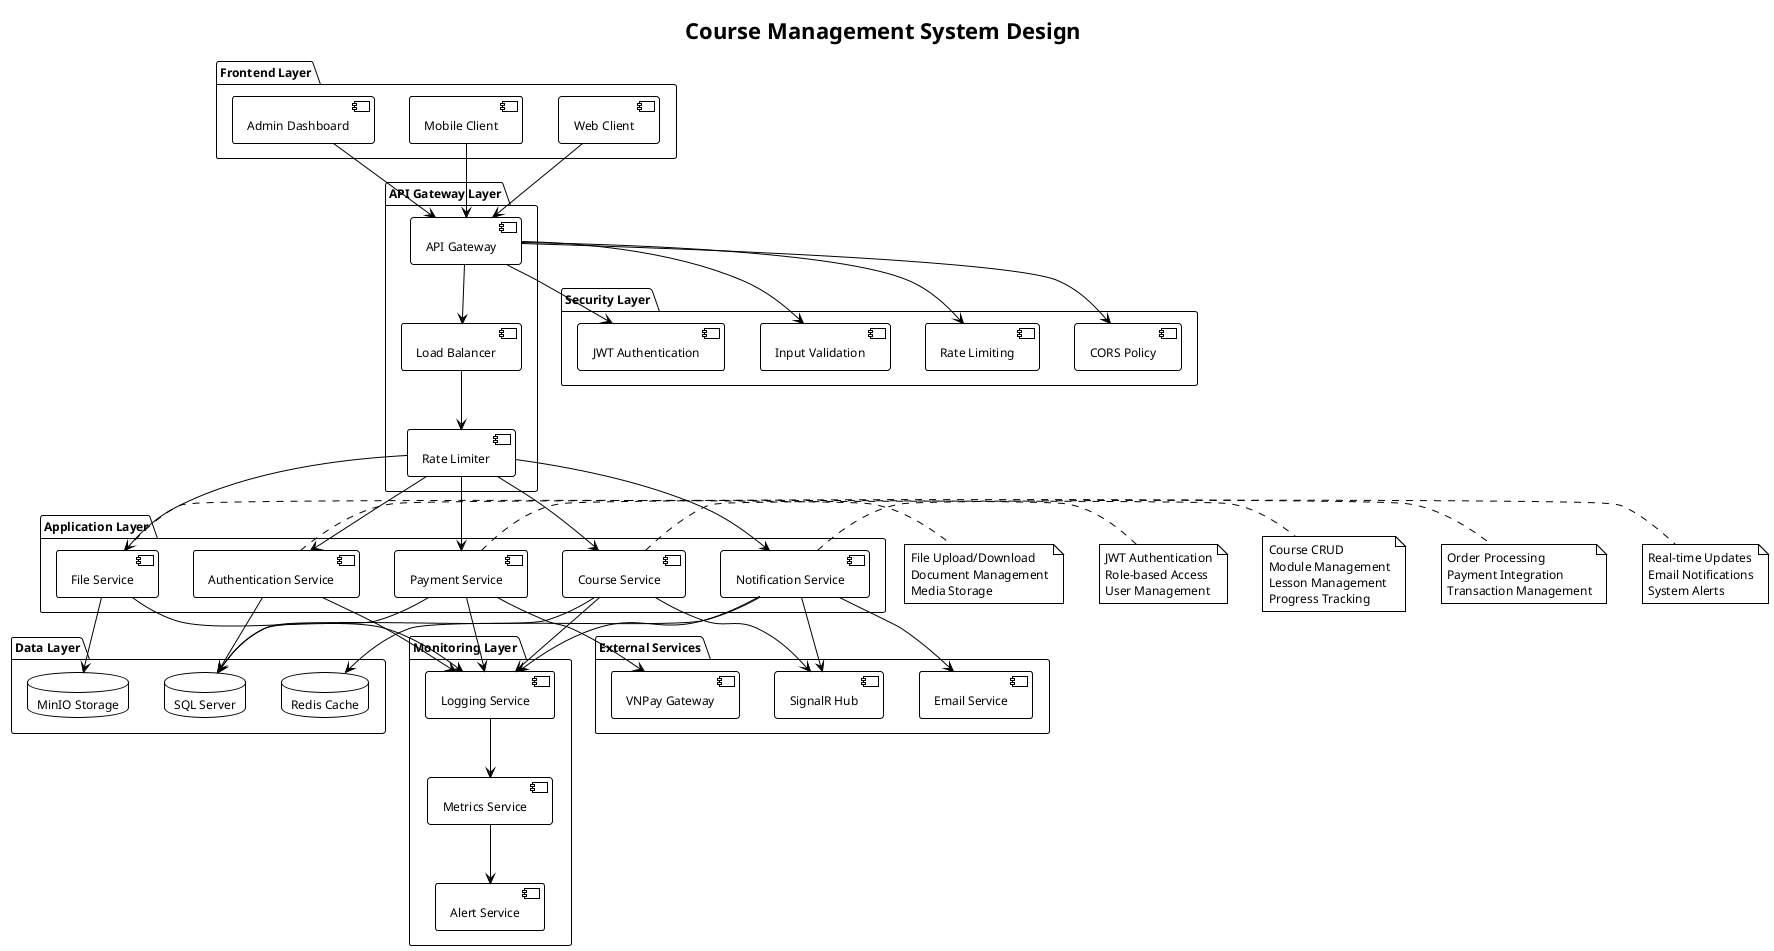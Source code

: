 @startuml system-design
!theme plain
skinparam componentStyle uml2
skinparam backgroundColor white
skinparam defaultFontName Arial
skinparam defaultFontSize 12

title Course Management System Design

package "Frontend Layer" {
    [Web Client] as web
    [Mobile Client] as mobile
    [Admin Dashboard] as admin
}

package "API Gateway Layer" {
    [API Gateway] as gateway
    [Load Balancer] as lb
    [Rate Limiter] as rate
}

package "Application Layer" {
    [Authentication Service] as auth
    [Course Service] as course
    [Payment Service] as payment
    [File Service] as file
    [Notification Service] as notify
}

package "Data Layer" {
    database "SQL Server" as db
    database "MinIO Storage" as storage
    database "Redis Cache" as cache
}

package "External Services" {
    [VNPay Gateway] as vnpay
    [Email Service] as email
    [SignalR Hub] as signalr
}

web --> gateway
mobile --> gateway
admin --> gateway

gateway --> lb
lb --> rate

rate --> auth
rate --> course
rate --> payment
rate --> file
rate --> notify

auth --> db
course --> db
payment --> db
file --> storage
notify --> cache

course --> signalr
notify --> signalr

payment --> vnpay
notify --> email

note right of auth : JWT Authentication\nRole-based Access\nUser Management
note right of course : Course CRUD\nModule Management\nLesson Management\nProgress Tracking
note right of payment : Order Processing\nPayment Integration\nTransaction Management
note right of file : File Upload/Download\nDocument Management\nMedia Storage
note right of notify : Real-time Updates\nEmail Notifications\nSystem Alerts

package "Security Layer" {
    [JWT Authentication] as jwt
    [CORS Policy] as cors
    [Rate Limiting] as rl
    [Input Validation] as iv
}

gateway --> jwt
gateway --> cors
gateway --> rl
gateway --> iv

package "Monitoring Layer" {
    [Logging Service] as log
    [Metrics Service] as metrics
    [Alert Service] as alert
}

auth --> log
course --> log
payment --> log
file --> log
notify --> log

log --> metrics
metrics --> alert

@enduml 